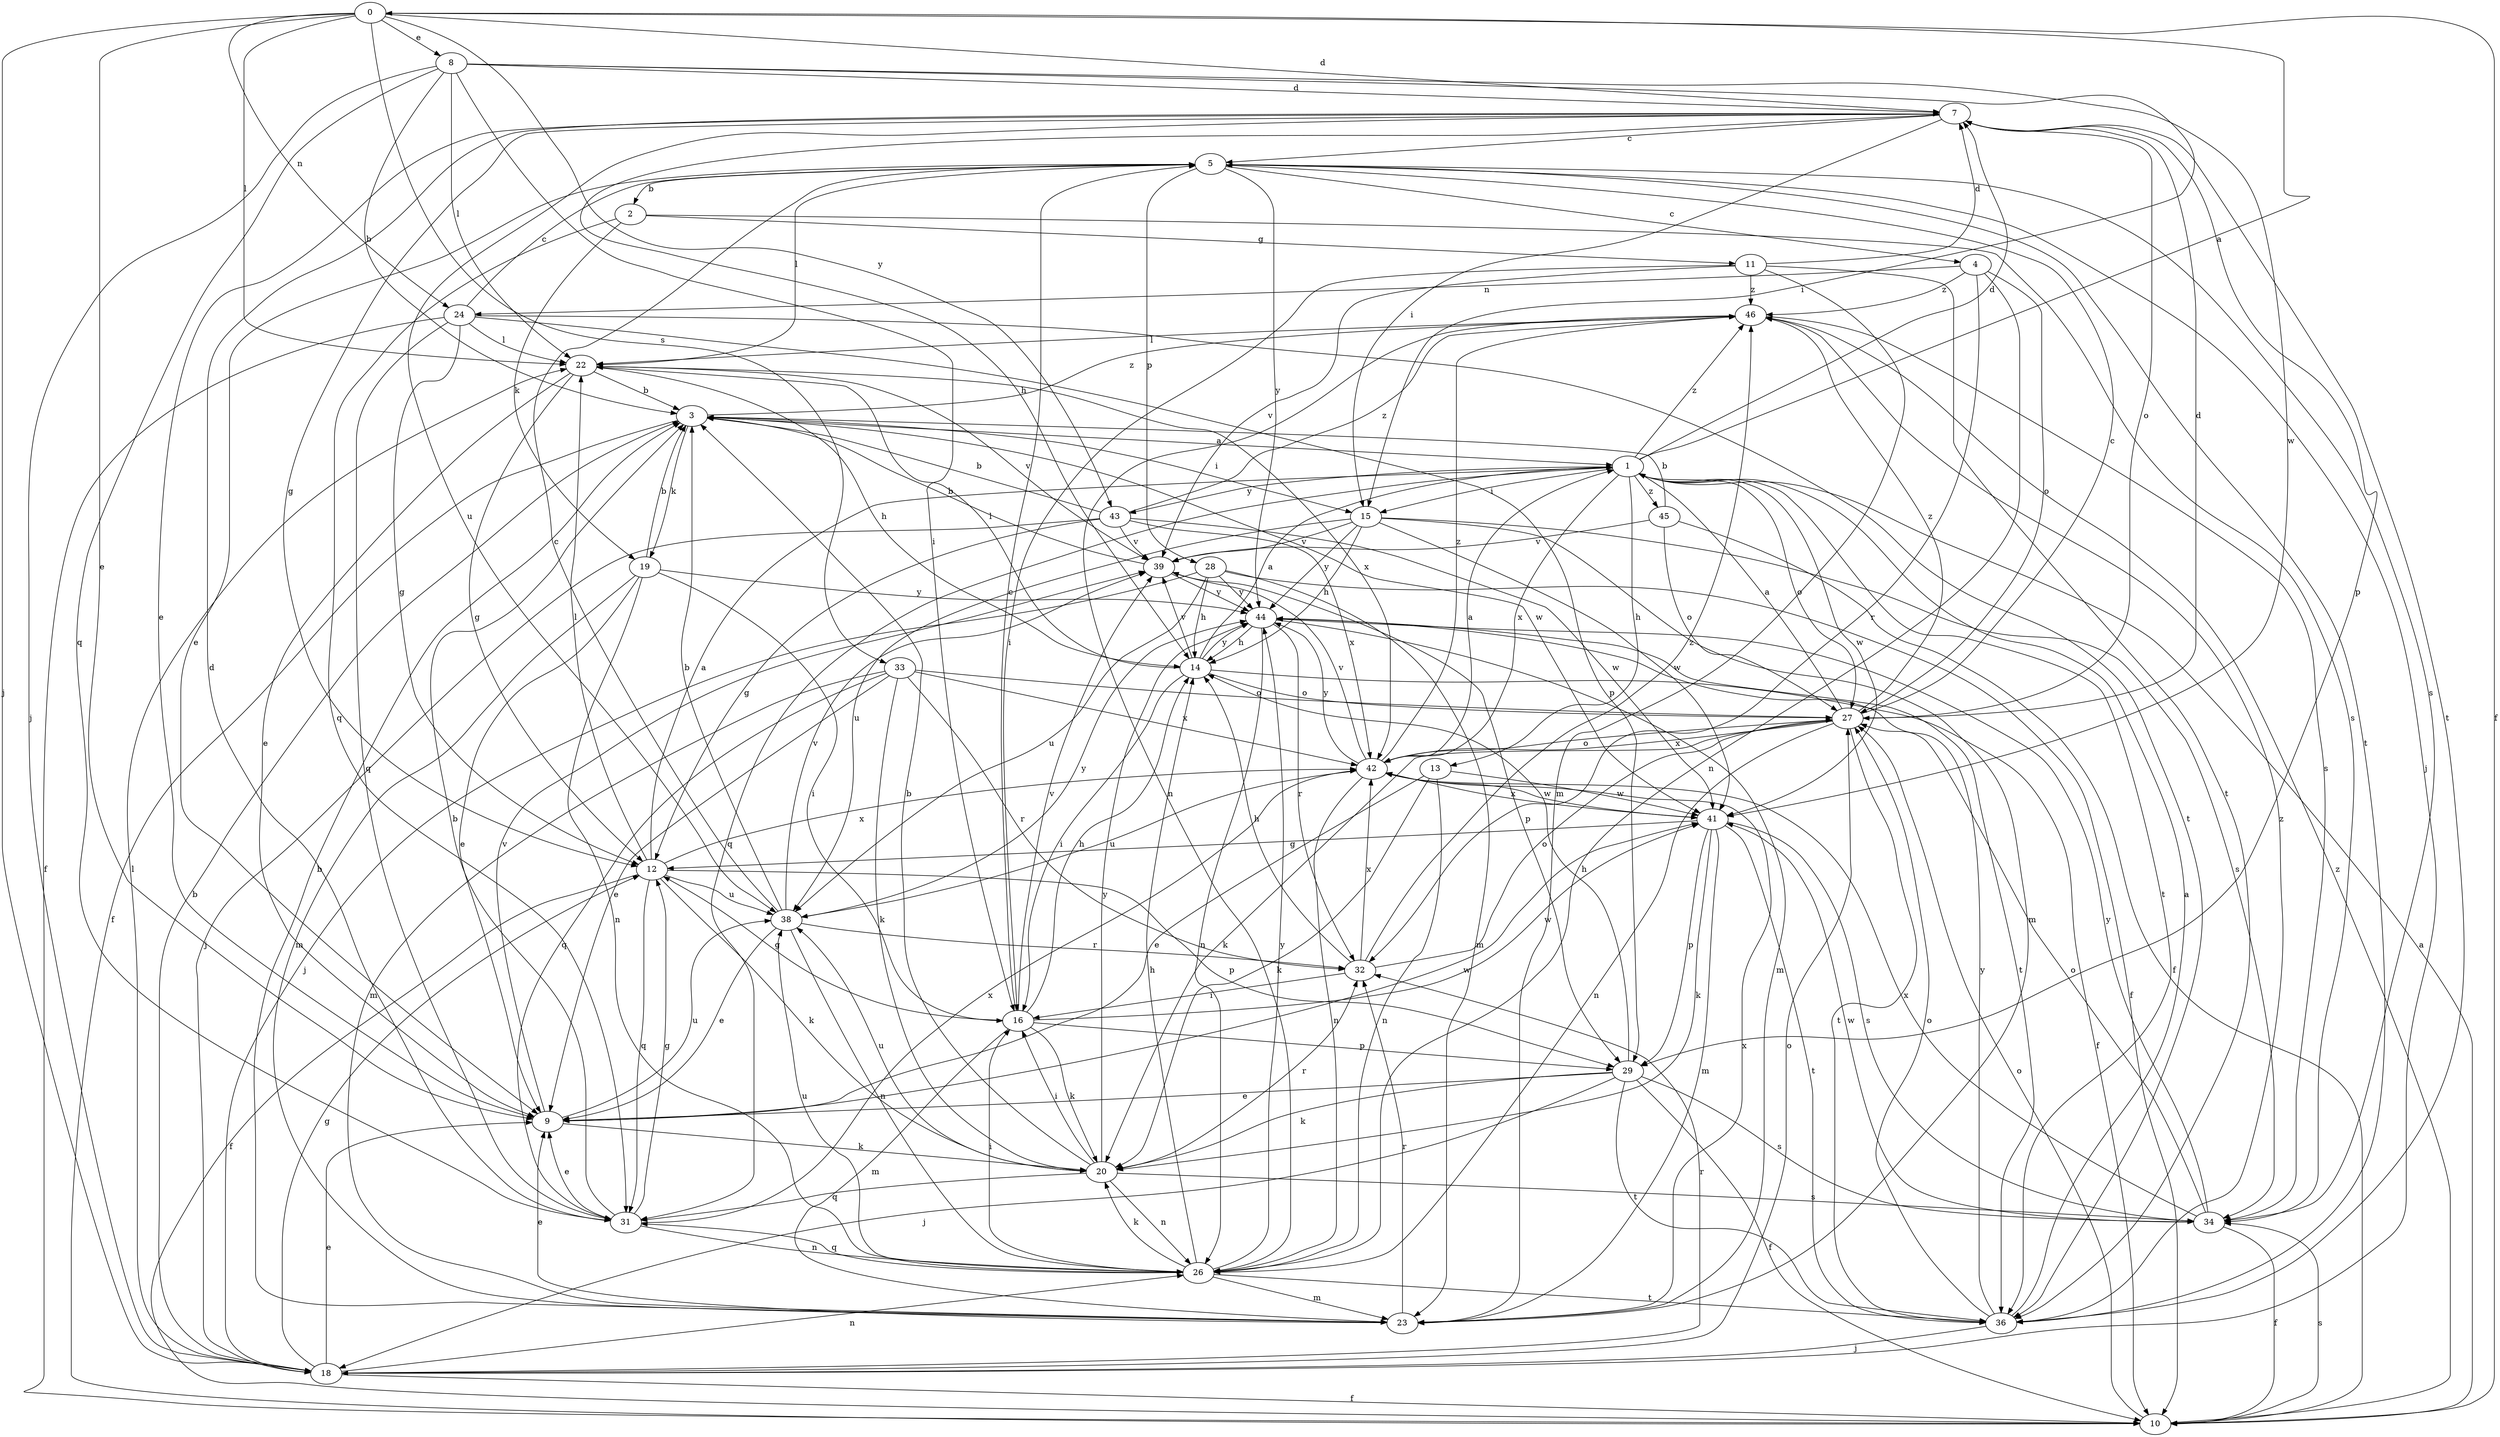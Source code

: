 strict digraph  {
0;
1;
2;
3;
4;
5;
7;
8;
9;
10;
11;
12;
13;
14;
15;
16;
18;
19;
20;
22;
23;
24;
26;
27;
28;
29;
31;
32;
33;
34;
36;
38;
39;
41;
42;
43;
44;
45;
46;
0 -> 7  [label=d];
0 -> 8  [label=e];
0 -> 9  [label=e];
0 -> 10  [label=f];
0 -> 18  [label=j];
0 -> 22  [label=l];
0 -> 24  [label=n];
0 -> 33  [label=s];
0 -> 43  [label=y];
1 -> 0  [label=a];
1 -> 7  [label=d];
1 -> 13  [label=h];
1 -> 15  [label=i];
1 -> 27  [label=o];
1 -> 31  [label=q];
1 -> 36  [label=t];
1 -> 41  [label=w];
1 -> 42  [label=x];
1 -> 43  [label=y];
1 -> 45  [label=z];
1 -> 46  [label=z];
2 -> 11  [label=g];
2 -> 19  [label=k];
2 -> 31  [label=q];
2 -> 34  [label=s];
3 -> 1  [label=a];
3 -> 10  [label=f];
3 -> 15  [label=i];
3 -> 19  [label=k];
3 -> 41  [label=w];
3 -> 46  [label=z];
4 -> 24  [label=n];
4 -> 26  [label=n];
4 -> 27  [label=o];
4 -> 32  [label=r];
4 -> 46  [label=z];
5 -> 2  [label=b];
5 -> 4  [label=c];
5 -> 9  [label=e];
5 -> 18  [label=j];
5 -> 22  [label=l];
5 -> 28  [label=p];
5 -> 34  [label=s];
5 -> 36  [label=t];
5 -> 44  [label=y];
7 -> 5  [label=c];
7 -> 9  [label=e];
7 -> 12  [label=g];
7 -> 14  [label=h];
7 -> 15  [label=i];
7 -> 27  [label=o];
7 -> 29  [label=p];
7 -> 36  [label=t];
7 -> 38  [label=u];
8 -> 3  [label=b];
8 -> 7  [label=d];
8 -> 15  [label=i];
8 -> 16  [label=i];
8 -> 18  [label=j];
8 -> 22  [label=l];
8 -> 31  [label=q];
8 -> 41  [label=w];
9 -> 20  [label=k];
9 -> 38  [label=u];
9 -> 39  [label=v];
9 -> 41  [label=w];
10 -> 1  [label=a];
10 -> 27  [label=o];
10 -> 34  [label=s];
10 -> 46  [label=z];
11 -> 7  [label=d];
11 -> 16  [label=i];
11 -> 23  [label=m];
11 -> 36  [label=t];
11 -> 39  [label=v];
11 -> 46  [label=z];
12 -> 1  [label=a];
12 -> 10  [label=f];
12 -> 20  [label=k];
12 -> 22  [label=l];
12 -> 29  [label=p];
12 -> 31  [label=q];
12 -> 38  [label=u];
12 -> 42  [label=x];
13 -> 9  [label=e];
13 -> 20  [label=k];
13 -> 26  [label=n];
13 -> 41  [label=w];
14 -> 1  [label=a];
14 -> 10  [label=f];
14 -> 16  [label=i];
14 -> 22  [label=l];
14 -> 27  [label=o];
14 -> 39  [label=v];
14 -> 44  [label=y];
15 -> 14  [label=h];
15 -> 23  [label=m];
15 -> 34  [label=s];
15 -> 38  [label=u];
15 -> 39  [label=v];
15 -> 41  [label=w];
15 -> 44  [label=y];
16 -> 5  [label=c];
16 -> 12  [label=g];
16 -> 14  [label=h];
16 -> 20  [label=k];
16 -> 23  [label=m];
16 -> 29  [label=p];
16 -> 39  [label=v];
16 -> 41  [label=w];
18 -> 3  [label=b];
18 -> 9  [label=e];
18 -> 10  [label=f];
18 -> 12  [label=g];
18 -> 22  [label=l];
18 -> 26  [label=n];
18 -> 27  [label=o];
18 -> 32  [label=r];
19 -> 3  [label=b];
19 -> 9  [label=e];
19 -> 16  [label=i];
19 -> 23  [label=m];
19 -> 26  [label=n];
19 -> 44  [label=y];
20 -> 3  [label=b];
20 -> 16  [label=i];
20 -> 26  [label=n];
20 -> 31  [label=q];
20 -> 32  [label=r];
20 -> 34  [label=s];
20 -> 38  [label=u];
20 -> 44  [label=y];
22 -> 3  [label=b];
22 -> 9  [label=e];
22 -> 12  [label=g];
22 -> 14  [label=h];
22 -> 39  [label=v];
22 -> 42  [label=x];
23 -> 3  [label=b];
23 -> 9  [label=e];
23 -> 32  [label=r];
23 -> 42  [label=x];
24 -> 5  [label=c];
24 -> 10  [label=f];
24 -> 12  [label=g];
24 -> 22  [label=l];
24 -> 29  [label=p];
24 -> 31  [label=q];
24 -> 36  [label=t];
26 -> 14  [label=h];
26 -> 16  [label=i];
26 -> 20  [label=k];
26 -> 23  [label=m];
26 -> 31  [label=q];
26 -> 36  [label=t];
26 -> 38  [label=u];
26 -> 44  [label=y];
27 -> 1  [label=a];
27 -> 5  [label=c];
27 -> 7  [label=d];
27 -> 20  [label=k];
27 -> 26  [label=n];
27 -> 36  [label=t];
27 -> 42  [label=x];
27 -> 46  [label=z];
28 -> 10  [label=f];
28 -> 14  [label=h];
28 -> 18  [label=j];
28 -> 23  [label=m];
28 -> 38  [label=u];
28 -> 44  [label=y];
29 -> 9  [label=e];
29 -> 10  [label=f];
29 -> 14  [label=h];
29 -> 18  [label=j];
29 -> 20  [label=k];
29 -> 34  [label=s];
29 -> 36  [label=t];
31 -> 3  [label=b];
31 -> 7  [label=d];
31 -> 9  [label=e];
31 -> 12  [label=g];
31 -> 26  [label=n];
31 -> 42  [label=x];
32 -> 14  [label=h];
32 -> 16  [label=i];
32 -> 27  [label=o];
32 -> 42  [label=x];
32 -> 46  [label=z];
33 -> 9  [label=e];
33 -> 20  [label=k];
33 -> 23  [label=m];
33 -> 27  [label=o];
33 -> 31  [label=q];
33 -> 32  [label=r];
33 -> 42  [label=x];
34 -> 10  [label=f];
34 -> 27  [label=o];
34 -> 41  [label=w];
34 -> 42  [label=x];
34 -> 44  [label=y];
36 -> 1  [label=a];
36 -> 18  [label=j];
36 -> 27  [label=o];
36 -> 44  [label=y];
36 -> 46  [label=z];
38 -> 3  [label=b];
38 -> 5  [label=c];
38 -> 9  [label=e];
38 -> 26  [label=n];
38 -> 32  [label=r];
38 -> 39  [label=v];
38 -> 44  [label=y];
39 -> 3  [label=b];
39 -> 29  [label=p];
39 -> 44  [label=y];
41 -> 12  [label=g];
41 -> 20  [label=k];
41 -> 23  [label=m];
41 -> 29  [label=p];
41 -> 34  [label=s];
41 -> 36  [label=t];
41 -> 42  [label=x];
42 -> 1  [label=a];
42 -> 26  [label=n];
42 -> 27  [label=o];
42 -> 38  [label=u];
42 -> 39  [label=v];
42 -> 41  [label=w];
42 -> 44  [label=y];
42 -> 46  [label=z];
43 -> 3  [label=b];
43 -> 12  [label=g];
43 -> 18  [label=j];
43 -> 39  [label=v];
43 -> 41  [label=w];
43 -> 42  [label=x];
43 -> 46  [label=z];
44 -> 14  [label=h];
44 -> 23  [label=m];
44 -> 26  [label=n];
44 -> 32  [label=r];
44 -> 36  [label=t];
45 -> 3  [label=b];
45 -> 10  [label=f];
45 -> 27  [label=o];
45 -> 39  [label=v];
46 -> 22  [label=l];
46 -> 26  [label=n];
46 -> 34  [label=s];
}
